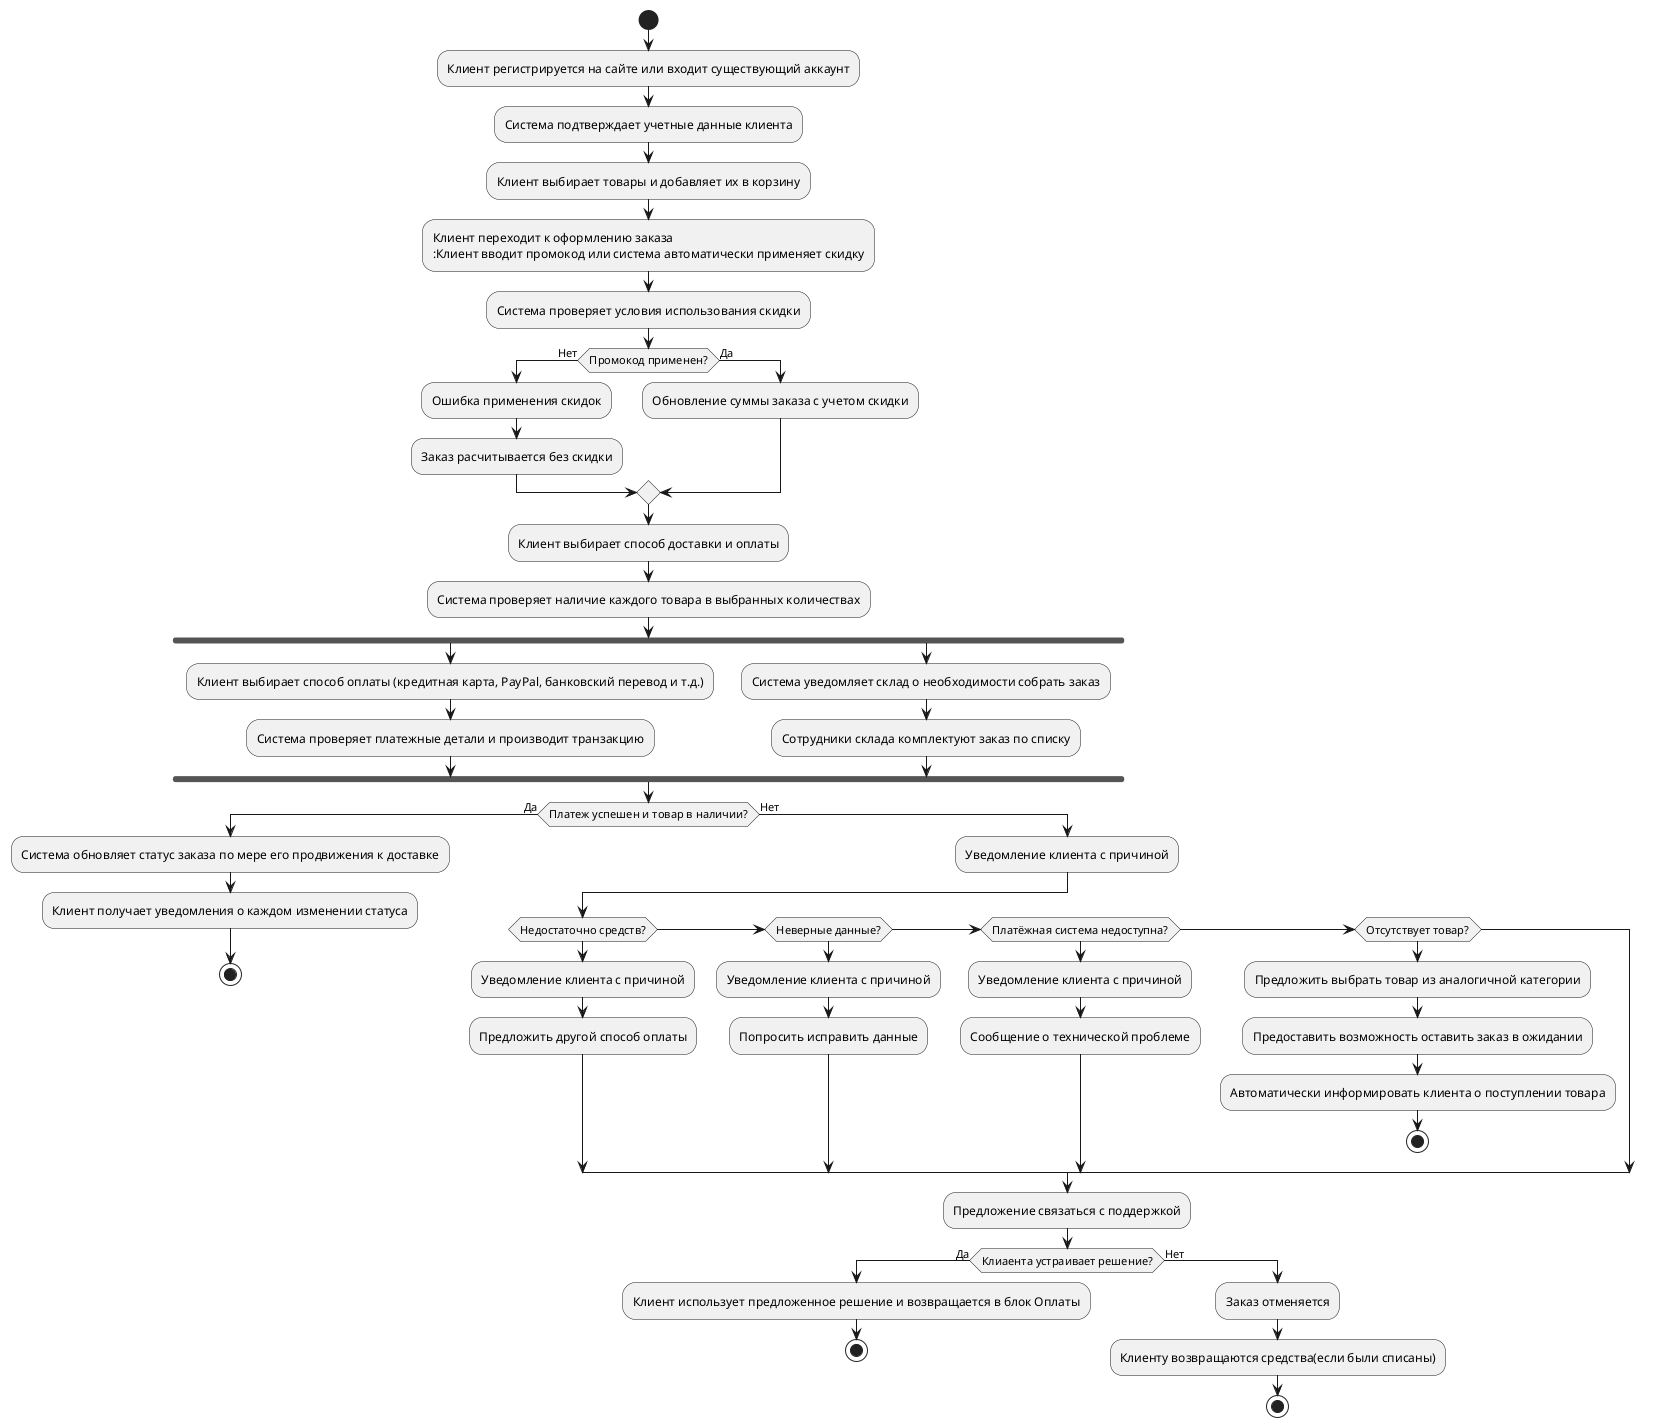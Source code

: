 @startuml
start
:Клиент регистрируется на сайте или входит существующий аккаунт;
:Система подтверждает учетные данные клиента;

:Клиент выбирает товары и добавляет их в корзину;
:Клиент переходит к оформлению заказа
:Клиент вводит промокод или система автоматически применяет скидку;
:Система проверяет условия использования скидки;
if (Промокод применен?) then (Нет)
    :Ошибка применения скидок;
    :Заказ расчитывается без скидки;
else (Да)
    :Обновление суммы заказа с учетом скидки;
endif    
:Клиент выбирает способ доставки и оплаты;
:Система проверяет наличие каждого товара в выбранных количествах;
fork
    :Клиент выбирает способ оплаты (кредитная карта, PayPal, банковский перевод и т.д.);
    :Система проверяет платежные детали и производит транзакцию;
fork again
    :Система уведомляет склад о необходимости собрать заказ;
    :Сотрудники склада комплектуют заказ по списку;
end fork
if (Платеж успешен и товар в наличии?) then (Да)
    :Система обновляет статус заказа по мере его продвижения к доставке;
    :Клиент получает уведомления о каждом изменении статуса;
    stop
else (Нет)
    :Уведомление клиента с причиной;
    if (Недостаточно средств?) then
        :Уведомление клиента с причиной;
        :Предложить другой способ оплаты;
    elseif (Неверные данные?) then
        :Уведомление клиента с причиной;
        :Попросить исправить данные;
    elseif (Платёжная система недоступна?) then
        :Уведомление клиента с причиной;
        :Сообщение о технической проблеме;
    elseif (Отсутствует товар?) then
        :Предложить выбрать товар из аналогичной категории;
        :Предоставить возможность оставить заказ в ожидании;
        :Автоматически информировать клиента о поступлении товара;
        stop
endif
:Предложение связаться с поддержкой;
if (Клиаента устраивает решение?) then (Да)
    :Клиент использует предложенное решение и возвращается в блок Оплаты;
    stop
else (Нет)
:Заказ отменяется;
:Клиенту возвращаются средства(если были списаны);
stop
@enduml